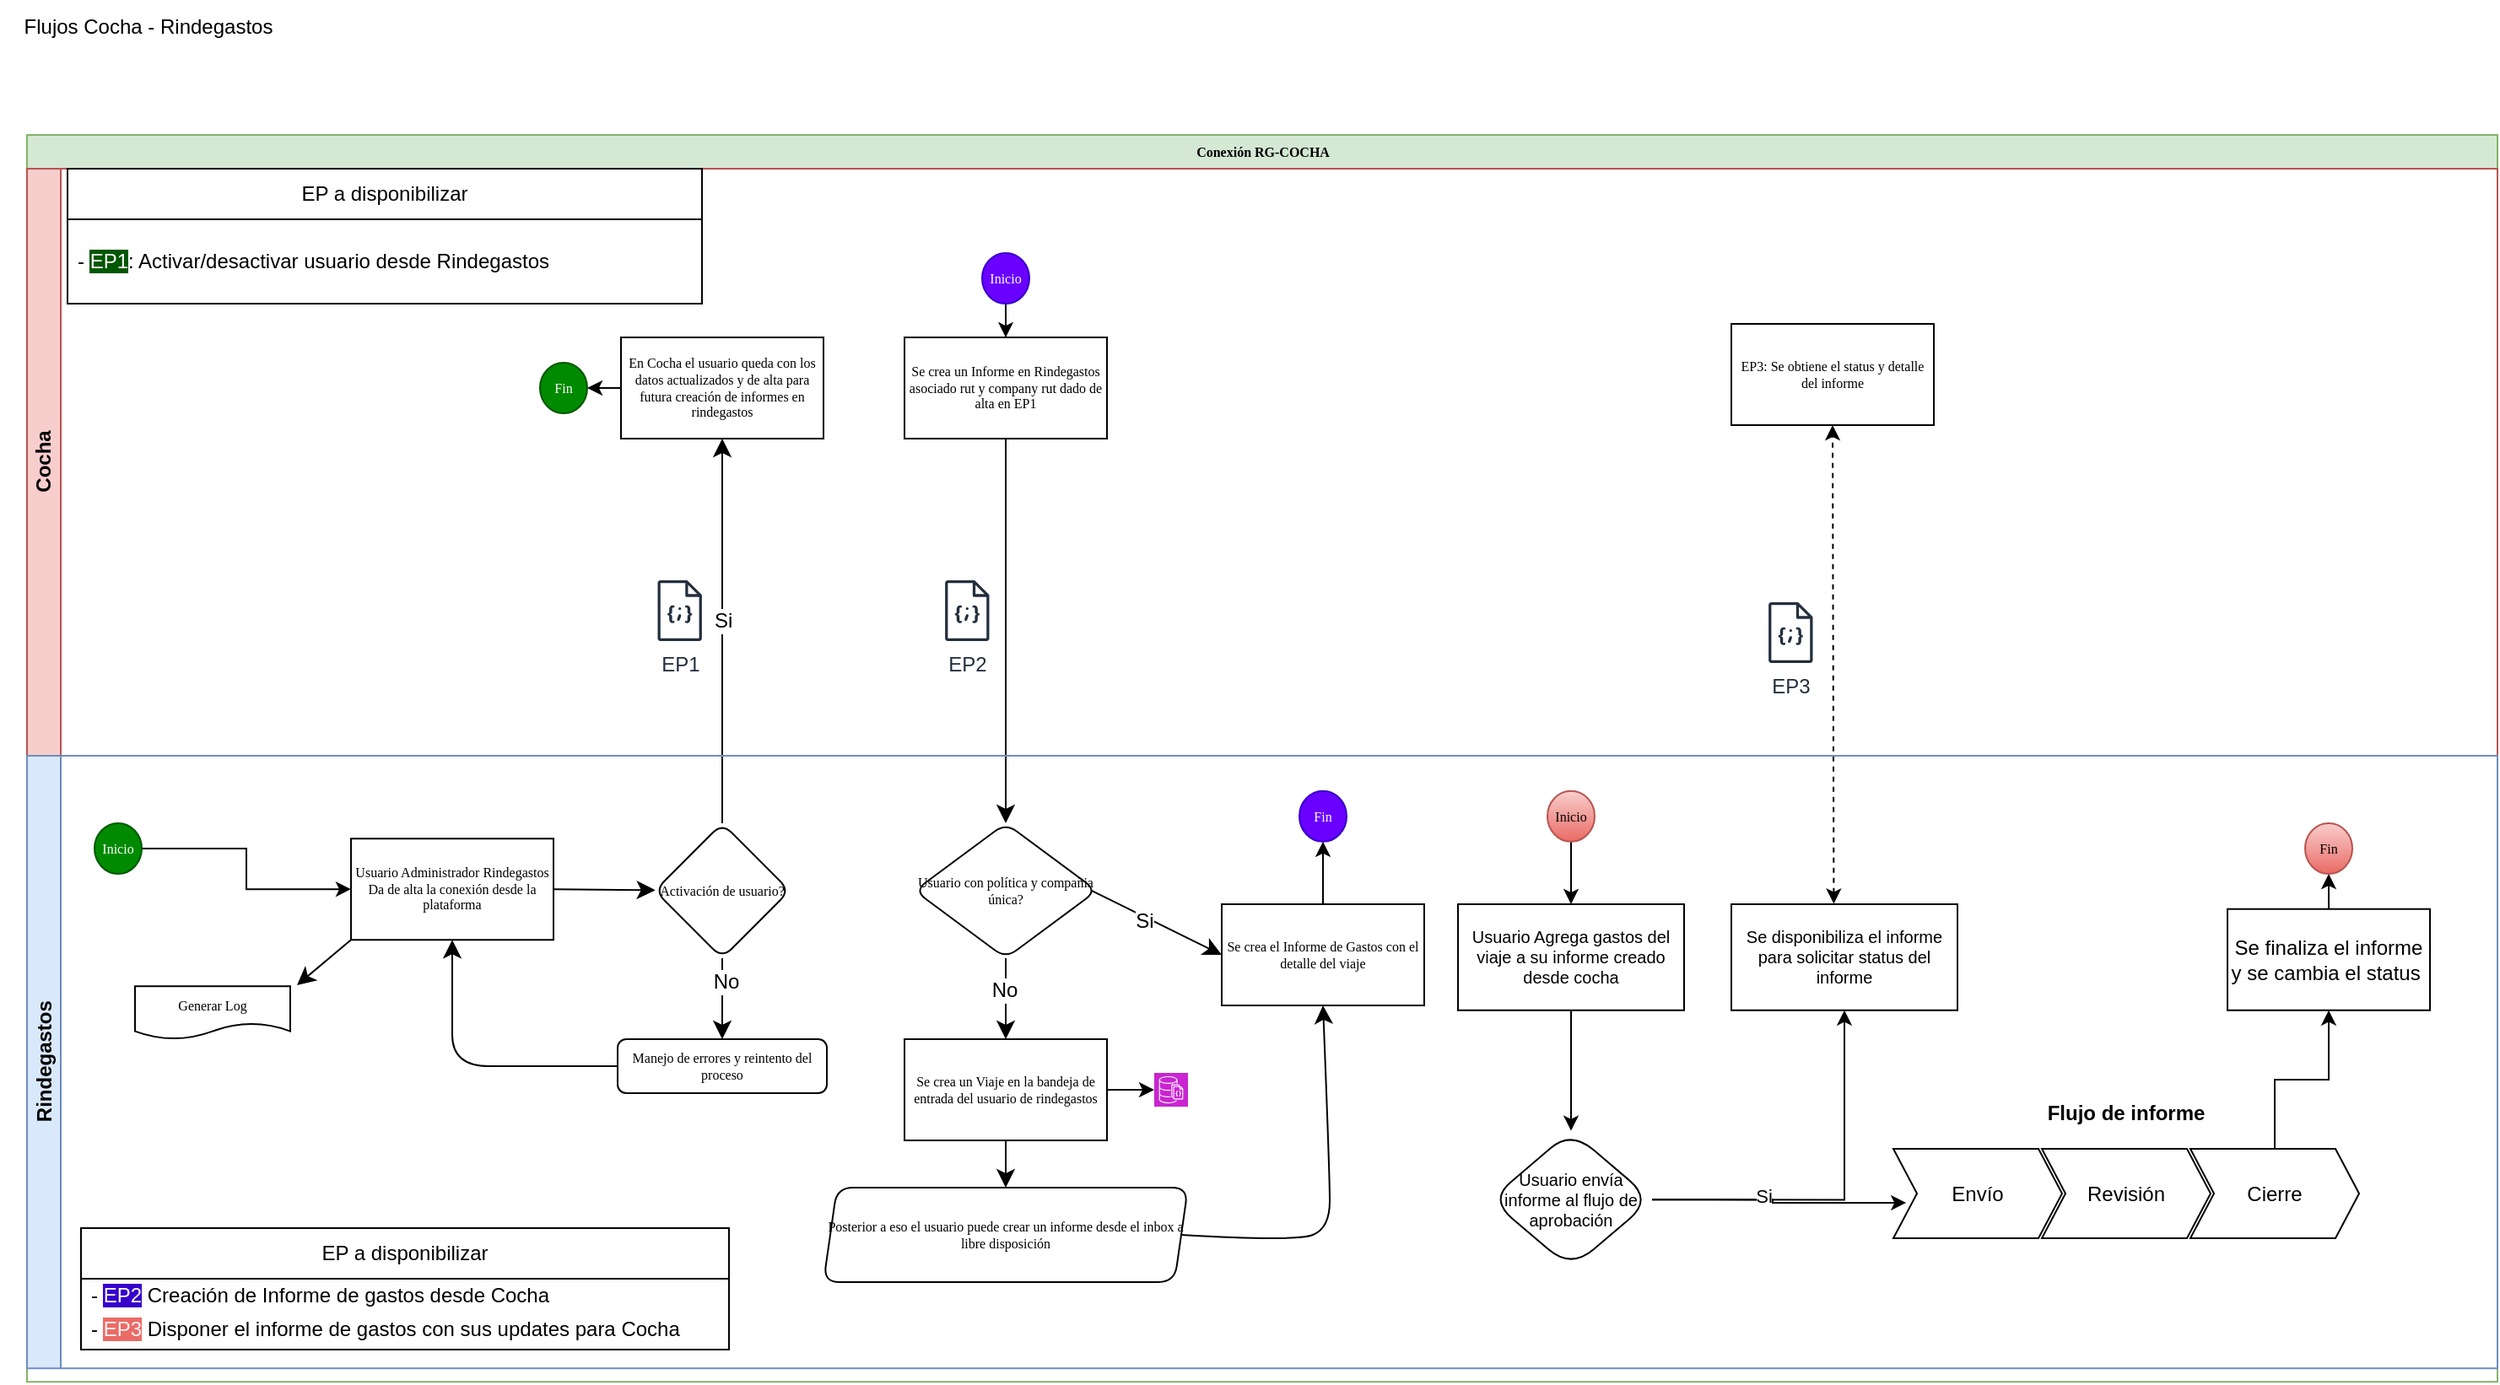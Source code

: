 <mxfile version="24.4.6" type="github">
  <diagram name="Page-1" id="c7488fd3-1785-93aa-aadb-54a6760d102a">
    <mxGraphModel dx="1434" dy="811" grid="1" gridSize="8" guides="1" tooltips="1" connect="1" arrows="1" fold="1" page="1" pageScale="1" pageWidth="1100" pageHeight="850" background="none" math="0" shadow="0">
      <root>
        <mxCell id="0" />
        <mxCell id="1" parent="0" />
        <mxCell id="2b4e8129b02d487f-1" value="Conexión RG-COCHA" style="swimlane;html=1;childLayout=stackLayout;horizontal=1;startSize=20;horizontalStack=0;rounded=0;shadow=0;labelBackgroundColor=none;strokeWidth=1;fontFamily=Verdana;fontSize=8;align=center;fillColor=#d5e8d4;strokeColor=#82b366;" parent="1" vertex="1">
          <mxGeometry x="80" y="112" width="1464" height="739.15" as="geometry">
            <mxRectangle x="80" y="112" width="100" height="20" as="alternateBounds" />
          </mxGeometry>
        </mxCell>
        <mxCell id="0bKL7lzvlcCsgMvsiAlR-57" value="" style="edgeStyle=none;curved=1;rounded=0;orthogonalLoop=1;jettySize=auto;html=1;fontSize=12;startSize=8;endSize=8;" parent="2b4e8129b02d487f-1" source="0bKL7lzvlcCsgMvsiAlR-47" target="0bKL7lzvlcCsgMvsiAlR-56" edge="1">
          <mxGeometry relative="1" as="geometry" />
        </mxCell>
        <mxCell id="0bKL7lzvlcCsgMvsiAlR-58" value="Si&amp;nbsp;" style="edgeLabel;html=1;align=center;verticalAlign=middle;resizable=0;points=[];fontSize=12;" parent="0bKL7lzvlcCsgMvsiAlR-57" vertex="1" connectable="0">
          <mxGeometry x="0.052" y="-2" relative="1" as="geometry">
            <mxPoint as="offset" />
          </mxGeometry>
        </mxCell>
        <mxCell id="0bKL7lzvlcCsgMvsiAlR-82" value="" style="edgeStyle=none;curved=1;rounded=0;orthogonalLoop=1;jettySize=auto;html=1;fontSize=12;startSize=8;endSize=8;entryX=0.5;entryY=0;entryDx=0;entryDy=0;" parent="2b4e8129b02d487f-1" source="0bKL7lzvlcCsgMvsiAlR-78" target="0bKL7lzvlcCsgMvsiAlR-83" edge="1">
          <mxGeometry relative="1" as="geometry">
            <mxPoint x="580" y="409.135" as="targetPoint" />
          </mxGeometry>
        </mxCell>
        <mxCell id="2b4e8129b02d487f-3" value="Cocha" style="swimlane;html=1;startSize=20;horizontal=0;fillColor=#f8cecc;strokeColor=#b85450;" parent="2b4e8129b02d487f-1" vertex="1">
          <mxGeometry y="20" width="1464" height="348" as="geometry">
            <mxRectangle y="20" width="1952" height="30" as="alternateBounds" />
          </mxGeometry>
        </mxCell>
        <mxCell id="IoKBdog-YVQ9_CF8IZFE-133" style="edgeStyle=orthogonalEdgeStyle;rounded=0;orthogonalLoop=1;jettySize=auto;html=1;exitX=0;exitY=0.5;exitDx=0;exitDy=0;entryX=1;entryY=0.5;entryDx=0;entryDy=0;" parent="2b4e8129b02d487f-3" source="0bKL7lzvlcCsgMvsiAlR-56" target="IoKBdog-YVQ9_CF8IZFE-132" edge="1">
          <mxGeometry relative="1" as="geometry" />
        </mxCell>
        <mxCell id="0bKL7lzvlcCsgMvsiAlR-56" value="En Cocha el usuario queda con los datos actualizados y de alta para futura creación de informes en rindegastos" style="whiteSpace=wrap;html=1;fontSize=8;fontFamily=Verdana;rounded=1;shadow=0;labelBackgroundColor=none;strokeWidth=1;arcSize=0;" parent="2b4e8129b02d487f-3" vertex="1">
          <mxGeometry x="352" y="100.005" width="120" height="60" as="geometry" />
        </mxCell>
        <mxCell id="0bKL7lzvlcCsgMvsiAlR-66" value="EP a disponibilizar" style="swimlane;fontStyle=0;childLayout=stackLayout;horizontal=1;startSize=30;horizontalStack=0;resizeParent=1;resizeParentMax=0;resizeLast=0;collapsible=1;marginBottom=0;whiteSpace=wrap;html=1;" parent="2b4e8129b02d487f-3" vertex="1">
          <mxGeometry x="24" width="376" height="80" as="geometry">
            <mxRectangle x="24" width="136" height="32" as="alternateBounds" />
          </mxGeometry>
        </mxCell>
        <mxCell id="0bKL7lzvlcCsgMvsiAlR-67" value="- &lt;span style=&quot;background-color: rgb(0, 87, 0);&quot;&gt;&lt;font color=&quot;#ffffff&quot;&gt;EP1&lt;/font&gt;&lt;/span&gt;: Activar/desactivar usuario desde Rindegastos" style="text;strokeColor=none;fillColor=none;align=left;verticalAlign=middle;spacingLeft=4;spacingRight=4;overflow=hidden;points=[[0,0.5],[1,0.5]];portConstraint=eastwest;rotatable=0;whiteSpace=wrap;html=1;" parent="0bKL7lzvlcCsgMvsiAlR-66" vertex="1">
          <mxGeometry y="30" width="376" height="50" as="geometry" />
        </mxCell>
        <mxCell id="0bKL7lzvlcCsgMvsiAlR-78" value="Se crea un Informe en Rindegastos asociado rut y company rut dado de alta en EP1" style="whiteSpace=wrap;html=1;fontSize=8;fontFamily=Verdana;rounded=1;shadow=0;labelBackgroundColor=none;strokeWidth=1;arcSize=0;" parent="2b4e8129b02d487f-3" vertex="1">
          <mxGeometry x="520" y="100.005" width="120" height="60" as="geometry" />
        </mxCell>
        <mxCell id="0bKL7lzvlcCsgMvsiAlR-151" value="EP3: Se obtiene el status y detalle del informe" style="whiteSpace=wrap;html=1;fontSize=8;fontFamily=Verdana;rounded=1;shadow=0;labelBackgroundColor=none;strokeWidth=1;arcSize=0;" parent="2b4e8129b02d487f-3" vertex="1">
          <mxGeometry x="1010" y="92.0" width="120" height="60" as="geometry" />
        </mxCell>
        <mxCell id="IoKBdog-YVQ9_CF8IZFE-110" style="edgeStyle=orthogonalEdgeStyle;rounded=0;orthogonalLoop=1;jettySize=auto;html=1;entryX=0.5;entryY=0;entryDx=0;entryDy=0;" parent="2b4e8129b02d487f-3" source="IoKBdog-YVQ9_CF8IZFE-109" target="0bKL7lzvlcCsgMvsiAlR-78" edge="1">
          <mxGeometry relative="1" as="geometry" />
        </mxCell>
        <mxCell id="IoKBdog-YVQ9_CF8IZFE-109" value="Inicio" style="ellipse;whiteSpace=wrap;html=1;rounded=0;shadow=0;labelBackgroundColor=none;strokeWidth=1;fontFamily=Verdana;fontSize=8;align=center;fillColor=#6a00ff;fontColor=#ffffff;strokeColor=#3700CC;" parent="2b4e8129b02d487f-3" vertex="1">
          <mxGeometry x="566" y="50" width="28" height="30" as="geometry" />
        </mxCell>
        <mxCell id="IoKBdog-YVQ9_CF8IZFE-114" value="EP1" style="sketch=0;outlineConnect=0;fontColor=#232F3E;gradientColor=none;fillColor=#232F3D;strokeColor=none;dashed=0;verticalLabelPosition=bottom;verticalAlign=top;align=center;html=1;fontSize=12;fontStyle=0;aspect=fixed;pointerEvents=1;shape=mxgraph.aws4.json_script;" parent="2b4e8129b02d487f-3" vertex="1">
          <mxGeometry x="373.69" y="244" width="26.31" height="36" as="geometry" />
        </mxCell>
        <mxCell id="IoKBdog-YVQ9_CF8IZFE-129" value="EP2" style="sketch=0;outlineConnect=0;fontColor=#232F3E;gradientColor=none;fillColor=#232F3D;strokeColor=none;dashed=0;verticalLabelPosition=bottom;verticalAlign=top;align=center;html=1;fontSize=12;fontStyle=0;aspect=fixed;pointerEvents=1;shape=mxgraph.aws4.json_script;" parent="2b4e8129b02d487f-3" vertex="1">
          <mxGeometry x="544" y="244" width="26.31" height="36" as="geometry" />
        </mxCell>
        <mxCell id="IoKBdog-YVQ9_CF8IZFE-132" value="Fin" style="ellipse;whiteSpace=wrap;html=1;rounded=0;shadow=0;labelBackgroundColor=none;strokeWidth=1;fontFamily=Verdana;fontSize=8;align=center;fillColor=#008a00;fontColor=#ffffff;strokeColor=#005700;" parent="2b4e8129b02d487f-3" vertex="1">
          <mxGeometry x="304" y="115" width="28" height="30" as="geometry" />
        </mxCell>
        <mxCell id="IoKBdog-YVQ9_CF8IZFE-150" value="EP3" style="sketch=0;outlineConnect=0;fontColor=#232F3E;gradientColor=none;fillColor=#232F3D;strokeColor=none;dashed=0;verticalLabelPosition=bottom;verticalAlign=top;align=center;html=1;fontSize=12;fontStyle=0;aspect=fixed;pointerEvents=1;shape=mxgraph.aws4.json_script;" parent="2b4e8129b02d487f-3" vertex="1">
          <mxGeometry x="1032" y="257" width="26.31" height="36" as="geometry" />
        </mxCell>
        <mxCell id="IoKBdog-YVQ9_CF8IZFE-154" value="" style="html=1;labelBackgroundColor=#ffffff;startArrow=classic;startFill=1;startSize=6;endArrow=classic;endFill=1;endSize=6;jettySize=auto;orthogonalLoop=1;strokeWidth=1;dashed=1;fontSize=14;rounded=0;entryX=0.5;entryY=1;entryDx=0;entryDy=0;exitX=0.453;exitY=-0.004;exitDx=0;exitDy=0;exitPerimeter=0;" parent="2b4e8129b02d487f-1" source="IoKBdog-YVQ9_CF8IZFE-147" target="0bKL7lzvlcCsgMvsiAlR-151" edge="1">
          <mxGeometry width="60" height="60" relative="1" as="geometry">
            <mxPoint x="928" y="276" as="sourcePoint" />
            <mxPoint x="988" y="216" as="targetPoint" />
          </mxGeometry>
        </mxCell>
        <mxCell id="2b4e8129b02d487f-2" value="Rindegastos" style="swimlane;html=1;startSize=20;horizontal=0;fillColor=#dae8fc;strokeColor=#6c8ebf;" parent="2b4e8129b02d487f-1" vertex="1">
          <mxGeometry y="368" width="1464" height="363.16" as="geometry">
            <mxRectangle y="288" width="816" height="30" as="alternateBounds" />
          </mxGeometry>
        </mxCell>
        <mxCell id="0bKL7lzvlcCsgMvsiAlR-36" value="" style="edgeStyle=none;curved=1;rounded=0;orthogonalLoop=1;jettySize=auto;html=1;fontSize=12;startSize=8;endSize=8;exitX=0;exitY=1;exitDx=0;exitDy=0;" parent="2b4e8129b02d487f-2" source="IoKBdog-YVQ9_CF8IZFE-99" edge="1">
          <mxGeometry relative="1" as="geometry">
            <mxPoint x="160" y="135.99" as="targetPoint" />
          </mxGeometry>
        </mxCell>
        <mxCell id="0bKL7lzvlcCsgMvsiAlR-48" value="" style="edgeStyle=none;curved=1;rounded=0;orthogonalLoop=1;jettySize=auto;html=1;fontSize=12;startSize=8;endSize=8;exitX=1;exitY=0.5;exitDx=0;exitDy=0;" parent="2b4e8129b02d487f-2" source="IoKBdog-YVQ9_CF8IZFE-99" target="0bKL7lzvlcCsgMvsiAlR-47" edge="1">
          <mxGeometry relative="1" as="geometry">
            <mxPoint x="320" y="78.785" as="sourcePoint" />
          </mxGeometry>
        </mxCell>
        <mxCell id="0bKL7lzvlcCsgMvsiAlR-35" value="Generar Log" style="shape=document;whiteSpace=wrap;html=1;boundedLbl=1;fontSize=8;fontFamily=Verdana;rounded=1;shadow=0;labelBackgroundColor=none;strokeWidth=1;" parent="2b4e8129b02d487f-2" vertex="1">
          <mxGeometry x="64" y="136.62" width="92" height="31.38" as="geometry" />
        </mxCell>
        <mxCell id="0bKL7lzvlcCsgMvsiAlR-50" value="" style="edgeStyle=none;curved=1;rounded=0;orthogonalLoop=1;jettySize=auto;html=1;fontSize=12;startSize=8;endSize=8;entryX=0.5;entryY=0;entryDx=0;entryDy=0;" parent="2b4e8129b02d487f-2" source="0bKL7lzvlcCsgMvsiAlR-47" target="0bKL7lzvlcCsgMvsiAlR-49" edge="1">
          <mxGeometry relative="1" as="geometry">
            <mxPoint x="412" y="162.88" as="targetPoint" />
          </mxGeometry>
        </mxCell>
        <mxCell id="0bKL7lzvlcCsgMvsiAlR-55" value="No" style="edgeLabel;html=1;align=center;verticalAlign=middle;resizable=0;points=[];fontSize=12;" parent="0bKL7lzvlcCsgMvsiAlR-50" vertex="1" connectable="0">
          <mxGeometry x="-0.444" y="2" relative="1" as="geometry">
            <mxPoint as="offset" />
          </mxGeometry>
        </mxCell>
        <mxCell id="0bKL7lzvlcCsgMvsiAlR-47" value="Activación de usuario?" style="rhombus;whiteSpace=wrap;html=1;fontSize=8;fontFamily=Verdana;rounded=1;shadow=0;labelBackgroundColor=none;strokeWidth=1;arcSize=16;" parent="2b4e8129b02d487f-2" vertex="1">
          <mxGeometry x="372" y="40.005" width="80" height="80" as="geometry" />
        </mxCell>
        <mxCell id="0bKL7lzvlcCsgMvsiAlR-53" style="edgeStyle=none;curved=1;rounded=0;orthogonalLoop=1;jettySize=auto;html=1;exitX=0;exitY=0.5;exitDx=0;exitDy=0;entryX=0.5;entryY=1;entryDx=0;entryDy=0;fontSize=12;startSize=8;endSize=8;" parent="2b4e8129b02d487f-2" source="0bKL7lzvlcCsgMvsiAlR-49" target="IoKBdog-YVQ9_CF8IZFE-99" edge="1">
          <mxGeometry relative="1" as="geometry">
            <mxPoint x="350" y="178.88" as="sourcePoint" />
            <Array as="points">
              <mxPoint x="296" y="184" />
              <mxPoint x="252" y="184" />
              <mxPoint x="252" y="146.88" />
              <mxPoint x="252" y="114.88" />
            </Array>
            <mxPoint x="320" y="107.38" as="targetPoint" />
          </mxGeometry>
        </mxCell>
        <mxCell id="0bKL7lzvlcCsgMvsiAlR-49" value="Manejo de errores y reintento del proceso" style="whiteSpace=wrap;html=1;fontSize=8;fontFamily=Verdana;rounded=1;shadow=0;labelBackgroundColor=none;strokeWidth=1;arcSize=16;" parent="2b4e8129b02d487f-2" vertex="1">
          <mxGeometry x="350" y="168" width="124" height="32" as="geometry" />
        </mxCell>
        <mxCell id="0bKL7lzvlcCsgMvsiAlR-52" style="edgeStyle=none;curved=1;rounded=0;orthogonalLoop=1;jettySize=auto;html=1;exitX=0;exitY=1;exitDx=0;exitDy=0;fontSize=12;startSize=8;endSize=8;" parent="2b4e8129b02d487f-2" source="0bKL7lzvlcCsgMvsiAlR-49" target="0bKL7lzvlcCsgMvsiAlR-49" edge="1">
          <mxGeometry relative="1" as="geometry" />
        </mxCell>
        <mxCell id="0bKL7lzvlcCsgMvsiAlR-70" value="EP a disponibilizar" style="swimlane;fontStyle=0;childLayout=stackLayout;horizontal=1;startSize=30;horizontalStack=0;resizeParent=1;resizeParentMax=0;resizeLast=0;collapsible=1;marginBottom=0;whiteSpace=wrap;html=1;" parent="2b4e8129b02d487f-2" vertex="1">
          <mxGeometry x="32" y="280" width="384" height="72" as="geometry">
            <mxRectangle x="32" y="280" width="136" height="32" as="alternateBounds" />
          </mxGeometry>
        </mxCell>
        <mxCell id="0bKL7lzvlcCsgMvsiAlR-71" value="- &lt;span style=&quot;background-color: rgb(55, 0, 204);&quot;&gt;&lt;font color=&quot;#fcfffa&quot;&gt;EP2&lt;/font&gt;&lt;/span&gt; Creación de Informe de gastos desde Cocha" style="text;strokeColor=none;fillColor=none;align=left;verticalAlign=middle;spacingLeft=4;spacingRight=4;overflow=hidden;points=[[0,0.5],[1,0.5]];portConstraint=eastwest;rotatable=0;whiteSpace=wrap;html=1;" parent="0bKL7lzvlcCsgMvsiAlR-70" vertex="1">
          <mxGeometry y="30" width="384" height="18" as="geometry" />
        </mxCell>
        <mxCell id="0bKL7lzvlcCsgMvsiAlR-72" value="- &lt;span style=&quot;background-color: rgb(234, 107, 102);&quot;&gt;&lt;font color=&quot;#fff0f0&quot;&gt;EP3&lt;/font&gt;&lt;/span&gt; Disponer el informe de gastos con sus updates para Cocha" style="text;strokeColor=none;fillColor=none;align=left;verticalAlign=middle;spacingLeft=4;spacingRight=4;overflow=hidden;points=[[0,0.5],[1,0.5]];portConstraint=eastwest;rotatable=0;whiteSpace=wrap;html=1;" parent="0bKL7lzvlcCsgMvsiAlR-70" vertex="1">
          <mxGeometry y="48" width="384" height="24" as="geometry" />
        </mxCell>
        <mxCell id="IoKBdog-YVQ9_CF8IZFE-100" value="" style="edgeStyle=orthogonalEdgeStyle;rounded=0;orthogonalLoop=1;jettySize=auto;html=1;" parent="2b4e8129b02d487f-2" source="2b4e8129b02d487f-5" target="IoKBdog-YVQ9_CF8IZFE-99" edge="1">
          <mxGeometry relative="1" as="geometry" />
        </mxCell>
        <mxCell id="2b4e8129b02d487f-5" value="Inicio" style="ellipse;whiteSpace=wrap;html=1;rounded=0;shadow=0;labelBackgroundColor=none;strokeWidth=1;fontFamily=Verdana;fontSize=8;align=center;fillColor=#008a00;fontColor=#ffffff;strokeColor=#005700;" parent="2b4e8129b02d487f-2" vertex="1">
          <mxGeometry x="40" y="40.0" width="28" height="30" as="geometry" />
        </mxCell>
        <mxCell id="0bKL7lzvlcCsgMvsiAlR-85" value="" style="edgeStyle=none;curved=1;rounded=0;orthogonalLoop=1;jettySize=auto;html=1;fontSize=12;startSize=8;endSize=8;exitX=0.971;exitY=0.499;exitDx=0;exitDy=0;entryX=0;entryY=0.5;entryDx=0;entryDy=0;exitPerimeter=0;" parent="2b4e8129b02d487f-2" source="0bKL7lzvlcCsgMvsiAlR-83" target="0bKL7lzvlcCsgMvsiAlR-84" edge="1">
          <mxGeometry relative="1" as="geometry">
            <Array as="points" />
          </mxGeometry>
        </mxCell>
        <mxCell id="0bKL7lzvlcCsgMvsiAlR-153" value="Si" style="edgeLabel;html=1;align=center;verticalAlign=middle;resizable=0;points=[];fontSize=12;" parent="0bKL7lzvlcCsgMvsiAlR-85" vertex="1" connectable="0">
          <mxGeometry x="-0.177" y="-2" relative="1" as="geometry">
            <mxPoint as="offset" />
          </mxGeometry>
        </mxCell>
        <mxCell id="0bKL7lzvlcCsgMvsiAlR-87" value="" style="edgeStyle=none;curved=1;rounded=0;orthogonalLoop=1;jettySize=auto;html=1;fontSize=12;startSize=8;endSize=8;" parent="2b4e8129b02d487f-2" source="0bKL7lzvlcCsgMvsiAlR-83" target="0bKL7lzvlcCsgMvsiAlR-86" edge="1">
          <mxGeometry relative="1" as="geometry" />
        </mxCell>
        <mxCell id="0bKL7lzvlcCsgMvsiAlR-88" value="No" style="edgeLabel;html=1;align=center;verticalAlign=middle;resizable=0;points=[];fontSize=12;" parent="0bKL7lzvlcCsgMvsiAlR-87" vertex="1" connectable="0">
          <mxGeometry x="-0.202" y="-1" relative="1" as="geometry">
            <mxPoint as="offset" />
          </mxGeometry>
        </mxCell>
        <mxCell id="0bKL7lzvlcCsgMvsiAlR-83" value="Usuario con política y compañia única?" style="rhombus;whiteSpace=wrap;html=1;fontSize=8;fontFamily=Verdana;rounded=1;shadow=0;labelBackgroundColor=none;strokeWidth=1;arcSize=16;" parent="2b4e8129b02d487f-2" vertex="1">
          <mxGeometry x="526" y="40" width="108" height="80" as="geometry" />
        </mxCell>
        <mxCell id="IoKBdog-YVQ9_CF8IZFE-139" style="edgeStyle=orthogonalEdgeStyle;rounded=0;orthogonalLoop=1;jettySize=auto;html=1;entryX=0.5;entryY=1;entryDx=0;entryDy=0;" parent="2b4e8129b02d487f-2" source="0bKL7lzvlcCsgMvsiAlR-84" target="IoKBdog-YVQ9_CF8IZFE-138" edge="1">
          <mxGeometry relative="1" as="geometry" />
        </mxCell>
        <mxCell id="0bKL7lzvlcCsgMvsiAlR-84" value="Se crea el Informe de Gastos con el detalle del viaje" style="whiteSpace=wrap;html=1;fontSize=8;fontFamily=Verdana;rounded=1;shadow=0;labelBackgroundColor=none;strokeWidth=1;arcSize=0;" parent="2b4e8129b02d487f-2" vertex="1">
          <mxGeometry x="708" y="88" width="120" height="60" as="geometry" />
        </mxCell>
        <mxCell id="0bKL7lzvlcCsgMvsiAlR-92" value="" style="edgeStyle=none;curved=1;rounded=0;orthogonalLoop=1;jettySize=auto;html=1;fontSize=12;startSize=8;endSize=8;" parent="2b4e8129b02d487f-2" source="0bKL7lzvlcCsgMvsiAlR-86" target="0bKL7lzvlcCsgMvsiAlR-91" edge="1">
          <mxGeometry relative="1" as="geometry" />
        </mxCell>
        <mxCell id="0bKL7lzvlcCsgMvsiAlR-86" value="Se crea un Viaje en la bandeja de entrada del usuario de rindegastos" style="whiteSpace=wrap;html=1;fontSize=8;fontFamily=Verdana;rounded=1;shadow=0;labelBackgroundColor=none;strokeWidth=1;arcSize=0;" parent="2b4e8129b02d487f-2" vertex="1">
          <mxGeometry x="520" y="168" width="120" height="60" as="geometry" />
        </mxCell>
        <mxCell id="0bKL7lzvlcCsgMvsiAlR-93" style="edgeStyle=none;curved=1;rounded=0;orthogonalLoop=1;jettySize=auto;html=1;exitX=1;exitY=0.5;exitDx=0;exitDy=0;entryX=0.5;entryY=1;entryDx=0;entryDy=0;fontSize=12;startSize=8;endSize=8;" parent="2b4e8129b02d487f-2" source="0bKL7lzvlcCsgMvsiAlR-91" target="0bKL7lzvlcCsgMvsiAlR-84" edge="1">
          <mxGeometry relative="1" as="geometry">
            <Array as="points">
              <mxPoint x="752" y="288" />
              <mxPoint x="772" y="279.99" />
              <mxPoint x="772" y="247.99" />
            </Array>
          </mxGeometry>
        </mxCell>
        <mxCell id="0bKL7lzvlcCsgMvsiAlR-91" value="&lt;div&gt;Posterior a eso el usuario puede crear un informe desde el inbox a libre disposición&lt;/div&gt;" style="shape=parallelogram;perimeter=parallelogramPerimeter;whiteSpace=wrap;html=1;fixedSize=1;fontSize=8;fontFamily=Verdana;rounded=1;shadow=0;labelBackgroundColor=none;strokeWidth=1;arcSize=19;size=8;" parent="2b4e8129b02d487f-2" vertex="1">
          <mxGeometry x="472" y="255.99" width="216" height="56.01" as="geometry" />
        </mxCell>
        <mxCell id="IoKBdog-YVQ9_CF8IZFE-166" value="" style="edgeStyle=orthogonalEdgeStyle;rounded=0;orthogonalLoop=1;jettySize=auto;html=1;" parent="2b4e8129b02d487f-2" source="0bKL7lzvlcCsgMvsiAlR-108" target="IoKBdog-YVQ9_CF8IZFE-165" edge="1">
          <mxGeometry relative="1" as="geometry">
            <mxPoint x="1384" y="256" as="sourcePoint" />
          </mxGeometry>
        </mxCell>
        <mxCell id="0bKL7lzvlcCsgMvsiAlR-105" value="Flujo de informe" style="swimlane;childLayout=stackLayout;horizontal=1;fillColor=none;horizontalStack=1;resizeParent=1;resizeParentMax=0;resizeLast=0;collapsible=0;strokeColor=none;stackBorder=10;stackSpacing=-12;resizable=1;align=center;points=[];whiteSpace=wrap;html=1;" parent="2b4e8129b02d487f-2" vertex="1">
          <mxGeometry x="1096" y="200" width="296" height="96.01" as="geometry" />
        </mxCell>
        <mxCell id="0bKL7lzvlcCsgMvsiAlR-106" value="Envío" style="shape=step;perimeter=stepPerimeter;fixedSize=1;points=[];whiteSpace=wrap;html=1;size=14;" parent="0bKL7lzvlcCsgMvsiAlR-105" vertex="1">
          <mxGeometry x="10" y="33" width="100" height="53.01" as="geometry" />
        </mxCell>
        <mxCell id="0bKL7lzvlcCsgMvsiAlR-107" value="Revisión" style="shape=step;perimeter=stepPerimeter;fixedSize=1;points=[];whiteSpace=wrap;html=1;size=14;" parent="0bKL7lzvlcCsgMvsiAlR-105" vertex="1">
          <mxGeometry x="98" y="33" width="100" height="53.01" as="geometry" />
        </mxCell>
        <mxCell id="0bKL7lzvlcCsgMvsiAlR-108" value="Cierre" style="shape=step;perimeter=stepPerimeter;fixedSize=1;points=[];whiteSpace=wrap;html=1;size=14;" parent="0bKL7lzvlcCsgMvsiAlR-105" vertex="1">
          <mxGeometry x="186" y="33" width="100" height="53.01" as="geometry" />
        </mxCell>
        <mxCell id="0bKL7lzvlcCsgMvsiAlR-115" value="Usuario Agrega gastos del viaje a su informe creado desde cocha" style="whiteSpace=wrap;html=1;rounded=1;arcSize=0;fontSize=10;" parent="2b4e8129b02d487f-2" vertex="1">
          <mxGeometry x="848" y="88" width="134" height="62.87" as="geometry" />
        </mxCell>
        <mxCell id="IoKBdog-YVQ9_CF8IZFE-99" value="Usuario Administrador Rindegastos Da de alta la conexión desde la plataforma" style="whiteSpace=wrap;html=1;fontSize=8;fontFamily=Verdana;rounded=0;shadow=0;labelBackgroundColor=none;strokeWidth=1;" parent="2b4e8129b02d487f-2" vertex="1">
          <mxGeometry x="192" y="49.13" width="120" height="60" as="geometry" />
        </mxCell>
        <mxCell id="IoKBdog-YVQ9_CF8IZFE-134" value="" style="sketch=0;points=[[0,0,0],[0.25,0,0],[0.5,0,0],[0.75,0,0],[1,0,0],[0,1,0],[0.25,1,0],[0.5,1,0],[0.75,1,0],[1,1,0],[0,0.25,0],[0,0.5,0],[0,0.75,0],[1,0.25,0],[1,0.5,0],[1,0.75,0]];outlineConnect=0;fontColor=#232F3E;fillColor=#C925D1;strokeColor=#ffffff;dashed=0;verticalLabelPosition=bottom;verticalAlign=top;align=center;html=1;fontSize=12;fontStyle=0;aspect=fixed;shape=mxgraph.aws4.resourceIcon;resIcon=mxgraph.aws4.documentdb_with_mongodb_compatibility;" parent="2b4e8129b02d487f-2" vertex="1">
          <mxGeometry x="668" y="188" width="20" height="20" as="geometry" />
        </mxCell>
        <mxCell id="IoKBdog-YVQ9_CF8IZFE-135" style="edgeStyle=orthogonalEdgeStyle;rounded=0;orthogonalLoop=1;jettySize=auto;html=1;exitX=1;exitY=0.5;exitDx=0;exitDy=0;entryX=0;entryY=0.5;entryDx=0;entryDy=0;entryPerimeter=0;" parent="2b4e8129b02d487f-2" source="0bKL7lzvlcCsgMvsiAlR-86" target="IoKBdog-YVQ9_CF8IZFE-134" edge="1">
          <mxGeometry relative="1" as="geometry" />
        </mxCell>
        <mxCell id="IoKBdog-YVQ9_CF8IZFE-138" value="Fin" style="ellipse;whiteSpace=wrap;html=1;rounded=0;shadow=0;labelBackgroundColor=none;strokeWidth=1;fontFamily=Verdana;fontSize=8;align=center;fillColor=#6a00ff;fontColor=#ffffff;strokeColor=#3700CC;" parent="2b4e8129b02d487f-2" vertex="1">
          <mxGeometry x="754" y="20.88" width="28" height="30" as="geometry" />
        </mxCell>
        <mxCell id="IoKBdog-YVQ9_CF8IZFE-141" style="edgeStyle=orthogonalEdgeStyle;rounded=0;orthogonalLoop=1;jettySize=auto;html=1;exitX=0.5;exitY=1;exitDx=0;exitDy=0;entryX=0.5;entryY=0;entryDx=0;entryDy=0;" parent="2b4e8129b02d487f-2" source="IoKBdog-YVQ9_CF8IZFE-140" target="0bKL7lzvlcCsgMvsiAlR-115" edge="1">
          <mxGeometry relative="1" as="geometry" />
        </mxCell>
        <mxCell id="IoKBdog-YVQ9_CF8IZFE-140" value="Inicio" style="ellipse;whiteSpace=wrap;html=1;rounded=0;shadow=0;labelBackgroundColor=none;strokeWidth=1;fontFamily=Verdana;fontSize=8;align=center;fillColor=#f8cecc;strokeColor=#b85450;gradientColor=#ea6b66;" parent="2b4e8129b02d487f-2" vertex="1">
          <mxGeometry x="901" y="20.88" width="28" height="30" as="geometry" />
        </mxCell>
        <mxCell id="IoKBdog-YVQ9_CF8IZFE-159" value="" style="edgeStyle=orthogonalEdgeStyle;rounded=0;orthogonalLoop=1;jettySize=auto;html=1;exitX=0.5;exitY=1;exitDx=0;exitDy=0;" parent="2b4e8129b02d487f-2" source="0bKL7lzvlcCsgMvsiAlR-115" target="IoKBdog-YVQ9_CF8IZFE-158" edge="1">
          <mxGeometry relative="1" as="geometry" />
        </mxCell>
        <mxCell id="IoKBdog-YVQ9_CF8IZFE-147" value="Se disponibiliza el informe para solicitar status del informe" style="whiteSpace=wrap;html=1;rounded=1;arcSize=0;fontSize=10;" parent="2b4e8129b02d487f-2" vertex="1">
          <mxGeometry x="1010" y="88" width="134" height="62.87" as="geometry" />
        </mxCell>
        <mxCell id="IoKBdog-YVQ9_CF8IZFE-160" style="edgeStyle=orthogonalEdgeStyle;rounded=0;orthogonalLoop=1;jettySize=auto;html=1;exitX=1;exitY=0.5;exitDx=0;exitDy=0;entryX=0.076;entryY=0.603;entryDx=0;entryDy=0;entryPerimeter=0;" parent="2b4e8129b02d487f-2" source="IoKBdog-YVQ9_CF8IZFE-158" target="0bKL7lzvlcCsgMvsiAlR-106" edge="1">
          <mxGeometry relative="1" as="geometry">
            <mxPoint x="1144" y="263" as="targetPoint" />
          </mxGeometry>
        </mxCell>
        <mxCell id="IoKBdog-YVQ9_CF8IZFE-158" value="Usuario envía informe al flujo de aprobación" style="rhombus;whiteSpace=wrap;html=1;fontSize=10;rounded=1;arcSize=35;" parent="2b4e8129b02d487f-2" vertex="1">
          <mxGeometry x="867" y="222.31" width="96" height="81.69" as="geometry" />
        </mxCell>
        <mxCell id="IoKBdog-YVQ9_CF8IZFE-163" style="edgeStyle=orthogonalEdgeStyle;rounded=0;orthogonalLoop=1;jettySize=auto;html=1;entryX=0.5;entryY=1;entryDx=0;entryDy=0;exitX=1;exitY=0.5;exitDx=0;exitDy=0;" parent="2b4e8129b02d487f-2" source="IoKBdog-YVQ9_CF8IZFE-158" target="IoKBdog-YVQ9_CF8IZFE-147" edge="1">
          <mxGeometry relative="1" as="geometry">
            <mxPoint x="1344" y="271.31" as="targetPoint" />
            <mxPoint x="1096" y="200" as="sourcePoint" />
            <Array as="points">
              <mxPoint x="1077" y="263" />
            </Array>
          </mxGeometry>
        </mxCell>
        <mxCell id="IoKBdog-YVQ9_CF8IZFE-164" value="Si" style="edgeLabel;html=1;align=center;verticalAlign=middle;resizable=0;points=[];" parent="IoKBdog-YVQ9_CF8IZFE-163" vertex="1" connectable="0">
          <mxGeometry x="-0.42" y="2" relative="1" as="geometry">
            <mxPoint as="offset" />
          </mxGeometry>
        </mxCell>
        <mxCell id="IoKBdog-YVQ9_CF8IZFE-168" style="edgeStyle=orthogonalEdgeStyle;rounded=0;orthogonalLoop=1;jettySize=auto;html=1;exitX=0.5;exitY=0;exitDx=0;exitDy=0;entryX=0.5;entryY=1;entryDx=0;entryDy=0;" parent="2b4e8129b02d487f-2" source="IoKBdog-YVQ9_CF8IZFE-165" target="IoKBdog-YVQ9_CF8IZFE-167" edge="1">
          <mxGeometry relative="1" as="geometry" />
        </mxCell>
        <mxCell id="IoKBdog-YVQ9_CF8IZFE-165" value="Se finaliza el informe y se cambia el status&amp;nbsp;" style="rounded=1;whiteSpace=wrap;html=1;arcSize=0;" parent="2b4e8129b02d487f-2" vertex="1">
          <mxGeometry x="1304" y="90.865" width="120" height="60" as="geometry" />
        </mxCell>
        <mxCell id="IoKBdog-YVQ9_CF8IZFE-167" value="Fin" style="ellipse;whiteSpace=wrap;html=1;rounded=0;shadow=0;labelBackgroundColor=none;strokeWidth=1;fontFamily=Verdana;fontSize=8;align=center;fillColor=#f8cecc;strokeColor=#b85450;gradientColor=#ea6b66;" parent="2b4e8129b02d487f-2" vertex="1">
          <mxGeometry x="1350" y="40" width="28" height="30" as="geometry" />
        </mxCell>
        <mxCell id="IoKBdog-YVQ9_CF8IZFE-49" value="Flujos Cocha - Rindegastos" style="text;strokeColor=none;align=center;fillColor=none;html=1;verticalAlign=middle;whiteSpace=wrap;rounded=0;" parent="1" vertex="1">
          <mxGeometry x="64" y="32" width="176" height="32" as="geometry" />
        </mxCell>
      </root>
    </mxGraphModel>
  </diagram>
</mxfile>
